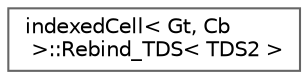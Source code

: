 digraph "Graphical Class Hierarchy"
{
 // LATEX_PDF_SIZE
  bgcolor="transparent";
  edge [fontname=Helvetica,fontsize=10,labelfontname=Helvetica,labelfontsize=10];
  node [fontname=Helvetica,fontsize=10,shape=box,height=0.2,width=0.4];
  rankdir="LR";
  Node0 [id="Node000000",label="indexedCell\< Gt, Cb\l \>::Rebind_TDS\< TDS2 \>",height=0.2,width=0.4,color="grey40", fillcolor="white", style="filled",URL="$structCGAL_1_1indexedCell_1_1Rebind__TDS.html",tooltip=" "];
}
